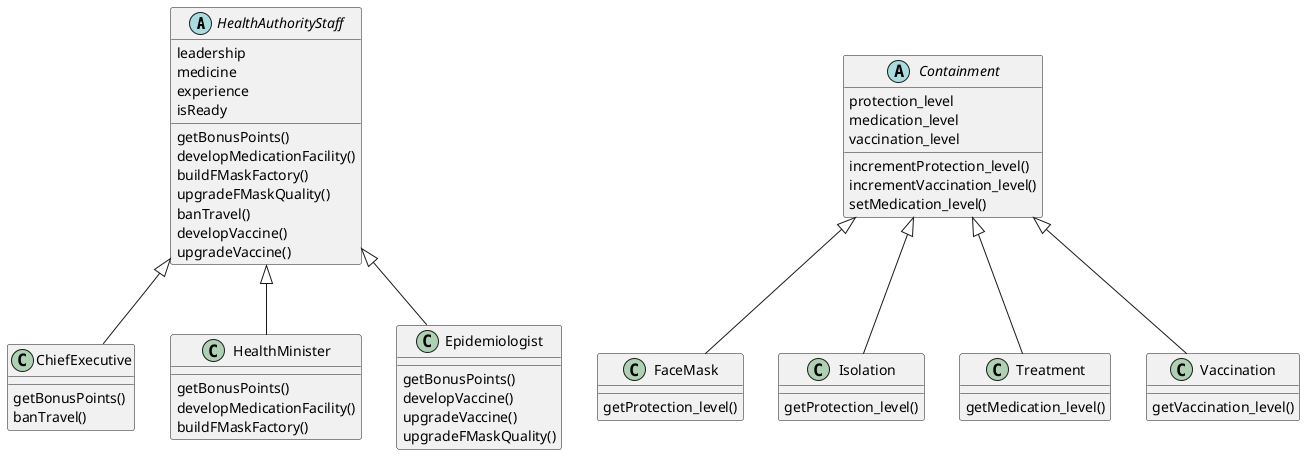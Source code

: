 @startuml
'https://plantuml.com/class-diagram

abstract class HealthAuthorityStaff{
leadership
medicine
experience
isReady

getBonusPoints()
developMedicationFacility()
buildFMaskFactory()
upgradeFMaskQuality()
banTravel()
developVaccine()
upgradeVaccine()
}

class ChiefExecutive{
getBonusPoints()
banTravel()
}
class HealthMinister{
getBonusPoints()
developMedicationFacility()
buildFMaskFactory()
}
class Epidemiologist{
getBonusPoints()
developVaccine()
upgradeVaccine()
upgradeFMaskQuality()
}
HealthAuthorityStaff <|-- ChiefExecutive
HealthAuthorityStaff <|-- HealthMinister
HealthAuthorityStaff <|-- Epidemiologist

abstract class Containment{
protection_level
medication_level
vaccination_level
incrementProtection_level()
incrementVaccination_level()
setMedication_level()
}
class FaceMask{
getProtection_level()
}
class Isolation{
getProtection_level()
}
class Treatment{
getMedication_level()
}
class Vaccination{
getVaccination_level()
}
Containment <|-- FaceMask
Containment <|-- Isolation
Containment <|-- Treatment
Containment <|-- Vaccination
@enduml
